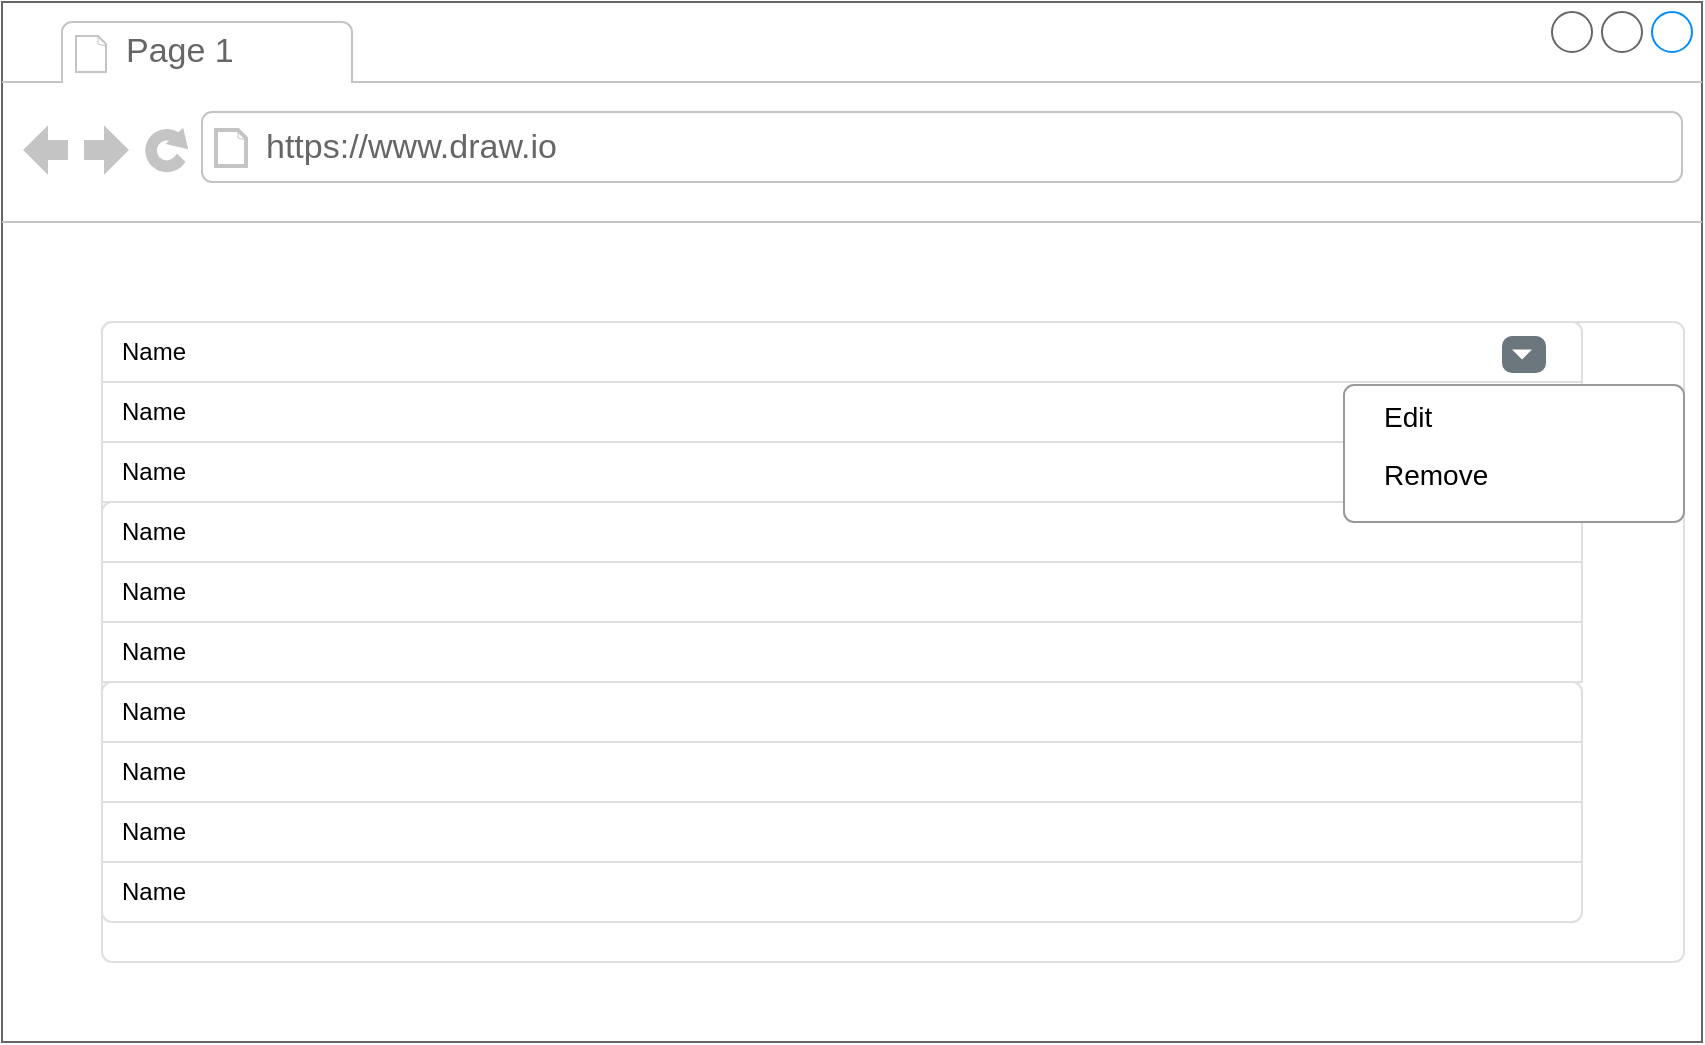 <mxfile version="14.6.13" type="device" pages="3"><diagram id="ucwLVBjwI5p6Hh2xBgc1" name="Emplyees"><mxGraphModel dx="1024" dy="592" grid="1" gridSize="10" guides="1" tooltips="1" connect="1" arrows="1" fold="1" page="1" pageScale="1" pageWidth="850" pageHeight="1100" math="0" shadow="0"><root><mxCell id="0"/><mxCell id="1" parent="0"/><mxCell id="GjhhQb8W9hHF-c7f4gTq-1" value="" style="strokeWidth=1;shadow=0;dashed=0;align=center;html=1;shape=mxgraph.mockup.containers.browserWindow;rSize=0;strokeColor=#666666;strokeColor2=#008cff;strokeColor3=#c4c4c4;mainText=,;recursiveResize=0;" vertex="1" parent="1"><mxGeometry width="850" height="520" as="geometry"/></mxCell><mxCell id="GjhhQb8W9hHF-c7f4gTq-2" value="Page 1" style="strokeWidth=1;shadow=0;dashed=0;align=center;html=1;shape=mxgraph.mockup.containers.anchor;fontSize=17;fontColor=#666666;align=left;" vertex="1" parent="GjhhQb8W9hHF-c7f4gTq-1"><mxGeometry x="60" y="12" width="110" height="26" as="geometry"/></mxCell><mxCell id="GjhhQb8W9hHF-c7f4gTq-3" value="https://www.draw.io" style="strokeWidth=1;shadow=0;dashed=0;align=center;html=1;shape=mxgraph.mockup.containers.anchor;rSize=0;fontSize=17;fontColor=#666666;align=left;" vertex="1" parent="GjhhQb8W9hHF-c7f4gTq-1"><mxGeometry x="130" y="60" width="250" height="26" as="geometry"/></mxCell><mxCell id="GjhhQb8W9hHF-c7f4gTq-4" value="" style="html=1;shadow=0;dashed=0;shape=mxgraph.bootstrap.rrect;rSize=5;strokeColor=#DFDFDF;html=1;whiteSpace=wrap;fillColor=#FFFFFF;fontColor=#000000;" vertex="1" parent="GjhhQb8W9hHF-c7f4gTq-1"><mxGeometry x="50" y="160" width="791" height="320" as="geometry"/></mxCell><mxCell id="GjhhQb8W9hHF-c7f4gTq-5" value="Name" style="strokeColor=inherit;fillColor=inherit;gradientColor=inherit;fontColor=inherit;html=1;shadow=0;dashed=0;shape=mxgraph.bootstrap.topButton;rSize=5;perimeter=none;whiteSpace=wrap;resizeWidth=1;align=left;spacing=10;" vertex="1" parent="GjhhQb8W9hHF-c7f4gTq-4"><mxGeometry width="740" height="30" relative="1" as="geometry"/></mxCell><mxCell id="GjhhQb8W9hHF-c7f4gTq-6" value="Name" style="strokeColor=inherit;fillColor=inherit;gradientColor=inherit;fontColor=inherit;html=1;shadow=0;dashed=0;perimeter=none;whiteSpace=wrap;resizeWidth=1;align=left;spacing=10;" vertex="1" parent="GjhhQb8W9hHF-c7f4gTq-4"><mxGeometry width="740" height="30" relative="1" as="geometry"><mxPoint y="30" as="offset"/></mxGeometry></mxCell><mxCell id="GjhhQb8W9hHF-c7f4gTq-7" value="Name" style="strokeColor=inherit;fillColor=inherit;gradientColor=inherit;fontColor=inherit;html=1;shadow=0;dashed=0;shape=mxgraph.bootstrap.bottomButton;rSize=5;perimeter=none;whiteSpace=wrap;resizeWidth=1;resizeHeight=0;align=left;spacing=10;" vertex="1" parent="GjhhQb8W9hHF-c7f4gTq-4"><mxGeometry y="1" width="740" height="30" relative="1" as="geometry"><mxPoint y="-50" as="offset"/></mxGeometry></mxCell><mxCell id="GjhhQb8W9hHF-c7f4gTq-8" value="Name" style="strokeColor=inherit;fillColor=inherit;gradientColor=inherit;fontColor=inherit;html=1;shadow=0;dashed=0;perimeter=none;whiteSpace=wrap;resizeWidth=1;align=left;spacing=10;" vertex="1" parent="GjhhQb8W9hHF-c7f4gTq-4"><mxGeometry y="60" width="740" height="30" as="geometry"/></mxCell><mxCell id="GjhhQb8W9hHF-c7f4gTq-9" value="Name" style="strokeColor=inherit;fillColor=inherit;gradientColor=inherit;fontColor=inherit;html=1;shadow=0;dashed=0;shape=mxgraph.bootstrap.topButton;rSize=5;perimeter=none;whiteSpace=wrap;resizeWidth=1;align=left;spacing=10;" vertex="1" parent="GjhhQb8W9hHF-c7f4gTq-4"><mxGeometry y="90" width="740" height="30" as="geometry"/></mxCell><mxCell id="GjhhQb8W9hHF-c7f4gTq-10" value="Name" style="strokeColor=inherit;fillColor=inherit;gradientColor=inherit;fontColor=inherit;html=1;shadow=0;dashed=0;perimeter=none;whiteSpace=wrap;resizeWidth=1;align=left;spacing=10;" vertex="1" parent="GjhhQb8W9hHF-c7f4gTq-4"><mxGeometry y="120" width="740" height="30" as="geometry"/></mxCell><mxCell id="GjhhQb8W9hHF-c7f4gTq-11" value="Name" style="strokeColor=inherit;fillColor=inherit;gradientColor=inherit;fontColor=inherit;html=1;shadow=0;dashed=0;perimeter=none;whiteSpace=wrap;resizeWidth=1;align=left;spacing=10;" vertex="1" parent="GjhhQb8W9hHF-c7f4gTq-4"><mxGeometry y="150" width="740" height="30" as="geometry"/></mxCell><mxCell id="GjhhQb8W9hHF-c7f4gTq-12" value="Name" style="strokeColor=inherit;fillColor=inherit;gradientColor=inherit;fontColor=inherit;html=1;shadow=0;dashed=0;shape=mxgraph.bootstrap.topButton;rSize=5;perimeter=none;whiteSpace=wrap;resizeWidth=1;align=left;spacing=10;" vertex="1" parent="GjhhQb8W9hHF-c7f4gTq-4"><mxGeometry y="180" width="740" height="30" as="geometry"/></mxCell><mxCell id="GjhhQb8W9hHF-c7f4gTq-13" value="Name" style="strokeColor=inherit;fillColor=inherit;gradientColor=inherit;fontColor=inherit;html=1;shadow=0;dashed=0;perimeter=none;whiteSpace=wrap;resizeWidth=1;align=left;spacing=10;" vertex="1" parent="GjhhQb8W9hHF-c7f4gTq-4"><mxGeometry y="210" width="740" height="30" as="geometry"/></mxCell><mxCell id="GjhhQb8W9hHF-c7f4gTq-14" value="Name" style="strokeColor=inherit;fillColor=inherit;gradientColor=inherit;fontColor=inherit;html=1;shadow=0;dashed=0;perimeter=none;whiteSpace=wrap;resizeWidth=1;align=left;spacing=10;" vertex="1" parent="GjhhQb8W9hHF-c7f4gTq-4"><mxGeometry y="240" width="740" height="30" as="geometry"/></mxCell><mxCell id="GjhhQb8W9hHF-c7f4gTq-19" value="" style="html=1;shadow=0;dashed=0;shape=mxgraph.bootstrap.rrect;rSize=5;strokeColor=none;strokeWidth=1;fillColor=#6C767D;fontColor=#ffffff;whiteSpace=wrap;align=left;verticalAlign=middle;fontStyle=0;fontSize=14;spacingLeft=10;" vertex="1" parent="GjhhQb8W9hHF-c7f4gTq-4"><mxGeometry x="700" y="7" width="22" height="18.5" as="geometry"/></mxCell><mxCell id="GjhhQb8W9hHF-c7f4gTq-20" value="" style="shape=triangle;direction=south;fillColor=#ffffff;strokeColor=none;perimeter=none;" vertex="1" parent="GjhhQb8W9hHF-c7f4gTq-19"><mxGeometry x="1" y="0.5" width="10" height="5" relative="1" as="geometry"><mxPoint x="-17" y="-2.5" as="offset"/></mxGeometry></mxCell><mxCell id="GjhhQb8W9hHF-c7f4gTq-21" value="" style="html=1;shadow=0;dashed=0;shape=mxgraph.bootstrap.rrect;rSize=5;fillColor=#ffffff;strokeColor=#999999;" vertex="1" parent="GjhhQb8W9hHF-c7f4gTq-4"><mxGeometry x="621" y="31.5" width="170" height="68.5" as="geometry"/></mxCell><mxCell id="GjhhQb8W9hHF-c7f4gTq-23" value="Remove" style="fillColor=none;strokeColor=none;align=left;spacing=20;fontSize=14;" vertex="1" parent="GjhhQb8W9hHF-c7f4gTq-21"><mxGeometry width="170" height="30" relative="1" as="geometry"><mxPoint y="29" as="offset"/></mxGeometry></mxCell><mxCell id="GjhhQb8W9hHF-c7f4gTq-24" value="Edit" style="fillColor=none;strokeColor=none;align=left;spacing=20;fontSize=14;" vertex="1" parent="GjhhQb8W9hHF-c7f4gTq-21"><mxGeometry width="170" height="30" relative="1" as="geometry"><mxPoint as="offset"/></mxGeometry></mxCell></root></mxGraphModel></diagram><diagram id="p2L__e-hPvM8R1VE-UfO" name="Sections"><mxGraphModel dx="1024" dy="592" grid="1" gridSize="10" guides="1" tooltips="1" connect="1" arrows="1" fold="1" page="1" pageScale="1" pageWidth="850" pageHeight="1100" math="0" shadow="0"><root><mxCell id="lzpNM0JbAvBr32DHl59l-0"/><mxCell id="lzpNM0JbAvBr32DHl59l-1" parent="lzpNM0JbAvBr32DHl59l-0"/><mxCell id="lzpNM0JbAvBr32DHl59l-2" value="" style="strokeWidth=1;shadow=0;dashed=0;align=center;html=1;shape=mxgraph.mockup.containers.browserWindow;rSize=0;strokeColor=#666666;strokeColor2=#008cff;strokeColor3=#c4c4c4;mainText=,;recursiveResize=0;" vertex="1" parent="lzpNM0JbAvBr32DHl59l-1"><mxGeometry width="850" height="520" as="geometry"/></mxCell><mxCell id="lzpNM0JbAvBr32DHl59l-3" value="Page 1" style="strokeWidth=1;shadow=0;dashed=0;align=center;html=1;shape=mxgraph.mockup.containers.anchor;fontSize=17;fontColor=#666666;align=left;" vertex="1" parent="lzpNM0JbAvBr32DHl59l-2"><mxGeometry x="60" y="12" width="110" height="26" as="geometry"/></mxCell><mxCell id="lzpNM0JbAvBr32DHl59l-4" value="https://www.draw.io" style="strokeWidth=1;shadow=0;dashed=0;align=center;html=1;shape=mxgraph.mockup.containers.anchor;rSize=0;fontSize=17;fontColor=#666666;align=left;" vertex="1" parent="lzpNM0JbAvBr32DHl59l-2"><mxGeometry x="130" y="60" width="250" height="26" as="geometry"/></mxCell><mxCell id="lzpNM0JbAvBr32DHl59l-5" value="" style="html=1;shadow=0;dashed=0;shape=mxgraph.bootstrap.rrect;rSize=5;strokeColor=#DFDFDF;html=1;whiteSpace=wrap;fillColor=#FFFFFF;fontColor=#000000;" vertex="1" parent="lzpNM0JbAvBr32DHl59l-2"><mxGeometry x="50" y="160" width="790" height="320" as="geometry"/></mxCell><mxCell id="lzpNM0JbAvBr32DHl59l-6" value="Name" style="strokeColor=inherit;fillColor=inherit;gradientColor=inherit;fontColor=inherit;html=1;shadow=0;dashed=0;shape=mxgraph.bootstrap.topButton;rSize=5;perimeter=none;whiteSpace=wrap;resizeWidth=1;align=left;spacing=10;" vertex="1" parent="lzpNM0JbAvBr32DHl59l-5"><mxGeometry width="739.064" height="30" relative="1" as="geometry"/></mxCell><mxCell id="lzpNM0JbAvBr32DHl59l-7" value="Name" style="strokeColor=inherit;fillColor=inherit;gradientColor=inherit;fontColor=inherit;html=1;shadow=0;dashed=0;perimeter=none;whiteSpace=wrap;resizeWidth=1;align=left;spacing=10;" vertex="1" parent="lzpNM0JbAvBr32DHl59l-5"><mxGeometry width="739.064" height="30" relative="1" as="geometry"><mxPoint y="30" as="offset"/></mxGeometry></mxCell><mxCell id="lzpNM0JbAvBr32DHl59l-8" value="Name" style="strokeColor=inherit;fillColor=inherit;gradientColor=inherit;fontColor=inherit;html=1;shadow=0;dashed=0;shape=mxgraph.bootstrap.bottomButton;rSize=5;perimeter=none;whiteSpace=wrap;resizeWidth=1;resizeHeight=0;align=left;spacing=10;" vertex="1" parent="lzpNM0JbAvBr32DHl59l-5"><mxGeometry y="1" width="739.064" height="30" relative="1" as="geometry"><mxPoint y="-50" as="offset"/></mxGeometry></mxCell><mxCell id="lzpNM0JbAvBr32DHl59l-9" value="Name" style="strokeColor=inherit;fillColor=inherit;gradientColor=inherit;fontColor=inherit;html=1;shadow=0;dashed=0;perimeter=none;whiteSpace=wrap;resizeWidth=1;align=left;spacing=10;" vertex="1" parent="lzpNM0JbAvBr32DHl59l-5"><mxGeometry y="60" width="739.064" height="30" as="geometry"/></mxCell><mxCell id="lzpNM0JbAvBr32DHl59l-10" value="Name" style="strokeColor=inherit;fillColor=inherit;gradientColor=inherit;fontColor=inherit;html=1;shadow=0;dashed=0;shape=mxgraph.bootstrap.topButton;rSize=5;perimeter=none;whiteSpace=wrap;resizeWidth=1;align=left;spacing=10;" vertex="1" parent="lzpNM0JbAvBr32DHl59l-5"><mxGeometry y="90" width="739.064" height="30" as="geometry"/></mxCell><mxCell id="lzpNM0JbAvBr32DHl59l-11" value="Name" style="strokeColor=inherit;fillColor=inherit;gradientColor=inherit;fontColor=inherit;html=1;shadow=0;dashed=0;perimeter=none;whiteSpace=wrap;resizeWidth=1;align=left;spacing=10;" vertex="1" parent="lzpNM0JbAvBr32DHl59l-5"><mxGeometry y="120" width="739.064" height="30" as="geometry"/></mxCell><mxCell id="lzpNM0JbAvBr32DHl59l-12" value="Name" style="strokeColor=inherit;fillColor=inherit;gradientColor=inherit;fontColor=inherit;html=1;shadow=0;dashed=0;perimeter=none;whiteSpace=wrap;resizeWidth=1;align=left;spacing=10;" vertex="1" parent="lzpNM0JbAvBr32DHl59l-5"><mxGeometry y="150" width="739.064" height="30" as="geometry"/></mxCell><mxCell id="lzpNM0JbAvBr32DHl59l-13" value="Name" style="strokeColor=inherit;fillColor=inherit;gradientColor=inherit;fontColor=inherit;html=1;shadow=0;dashed=0;shape=mxgraph.bootstrap.topButton;rSize=5;perimeter=none;whiteSpace=wrap;resizeWidth=1;align=left;spacing=10;" vertex="1" parent="lzpNM0JbAvBr32DHl59l-5"><mxGeometry y="180" width="739.064" height="30" as="geometry"/></mxCell><mxCell id="lzpNM0JbAvBr32DHl59l-14" value="Name" style="strokeColor=inherit;fillColor=inherit;gradientColor=inherit;fontColor=inherit;html=1;shadow=0;dashed=0;perimeter=none;whiteSpace=wrap;resizeWidth=1;align=left;spacing=10;" vertex="1" parent="lzpNM0JbAvBr32DHl59l-5"><mxGeometry y="210" width="739.064" height="30" as="geometry"/></mxCell><mxCell id="lzpNM0JbAvBr32DHl59l-15" value="Name" style="strokeColor=inherit;fillColor=inherit;gradientColor=inherit;fontColor=inherit;html=1;shadow=0;dashed=0;perimeter=none;whiteSpace=wrap;resizeWidth=1;align=left;spacing=10;" vertex="1" parent="lzpNM0JbAvBr32DHl59l-5"><mxGeometry y="240" width="739.064" height="30" as="geometry"/></mxCell><mxCell id="02_5zo0okMw5BlVBjF2W-0" value="Add" style="rounded=1;fillColor=#0057D8;align=center;strokeColor=none;html=1;fontColor=#ffffff;fontSize=12" vertex="1" parent="lzpNM0JbAvBr32DHl59l-2"><mxGeometry x="730" y="130" width="55" height="23" as="geometry"/></mxCell><mxCell id="02_5zo0okMw5BlVBjF2W-2" value="" style="html=1;verticalLabelPosition=bottom;labelBackgroundColor=#ffffff;verticalAlign=top;shadow=0;dashed=0;strokeWidth=2;shape=mxgraph.ios7.misc.delete;fillColor=#ff0000;strokeColor=#ffffff;" vertex="1" parent="lzpNM0JbAvBr32DHl59l-2"><mxGeometry x="760" y="170" width="12" height="12" as="geometry"/></mxCell><mxCell id="02_5zo0okMw5BlVBjF2W-3" value="" style="html=1;verticalLabelPosition=bottom;labelBackgroundColor=#ffffff;verticalAlign=top;shadow=0;dashed=0;strokeWidth=2;shape=mxgraph.ios7.misc.delete;fillColor=#ff0000;strokeColor=#ffffff;" vertex="1" parent="lzpNM0JbAvBr32DHl59l-1"><mxGeometry x="760" y="200" width="12" height="12" as="geometry"/></mxCell><mxCell id="02_5zo0okMw5BlVBjF2W-4" value="" style="html=1;verticalLabelPosition=bottom;labelBackgroundColor=#ffffff;verticalAlign=top;shadow=0;dashed=0;strokeWidth=2;shape=mxgraph.ios7.misc.delete;fillColor=#ff0000;strokeColor=#ffffff;" vertex="1" parent="lzpNM0JbAvBr32DHl59l-1"><mxGeometry x="760" y="230" width="12" height="12" as="geometry"/></mxCell><mxCell id="02_5zo0okMw5BlVBjF2W-5" value="" style="html=1;verticalLabelPosition=bottom;labelBackgroundColor=#ffffff;verticalAlign=top;shadow=0;dashed=0;strokeWidth=2;shape=mxgraph.ios7.misc.delete;fillColor=#ff0000;strokeColor=#ffffff;" vertex="1" parent="lzpNM0JbAvBr32DHl59l-1"><mxGeometry x="760" y="260" width="12" height="12" as="geometry"/></mxCell><mxCell id="02_5zo0okMw5BlVBjF2W-6" value="" style="html=1;verticalLabelPosition=bottom;labelBackgroundColor=#ffffff;verticalAlign=top;shadow=0;dashed=0;strokeWidth=2;shape=mxgraph.ios7.misc.delete;fillColor=#ff0000;strokeColor=#ffffff;" vertex="1" parent="lzpNM0JbAvBr32DHl59l-1"><mxGeometry x="760" y="290" width="12" height="12" as="geometry"/></mxCell><mxCell id="02_5zo0okMw5BlVBjF2W-7" value="" style="html=1;verticalLabelPosition=bottom;labelBackgroundColor=#ffffff;verticalAlign=top;shadow=0;dashed=0;strokeWidth=2;shape=mxgraph.ios7.misc.delete;fillColor=#ff0000;strokeColor=#ffffff;" vertex="1" parent="lzpNM0JbAvBr32DHl59l-1"><mxGeometry x="760" y="320" width="12" height="12" as="geometry"/></mxCell><mxCell id="02_5zo0okMw5BlVBjF2W-8" value="" style="html=1;verticalLabelPosition=bottom;labelBackgroundColor=#ffffff;verticalAlign=top;shadow=0;dashed=0;strokeWidth=2;shape=mxgraph.ios7.misc.delete;fillColor=#ff0000;strokeColor=#ffffff;" vertex="1" parent="lzpNM0JbAvBr32DHl59l-1"><mxGeometry x="760" y="350" width="12" height="12" as="geometry"/></mxCell><mxCell id="02_5zo0okMw5BlVBjF2W-9" value="" style="html=1;verticalLabelPosition=bottom;labelBackgroundColor=#ffffff;verticalAlign=top;shadow=0;dashed=0;strokeWidth=2;shape=mxgraph.ios7.misc.delete;fillColor=#ff0000;strokeColor=#ffffff;" vertex="1" parent="lzpNM0JbAvBr32DHl59l-1"><mxGeometry x="760" y="380" width="12" height="12" as="geometry"/></mxCell><mxCell id="02_5zo0okMw5BlVBjF2W-10" value="" style="html=1;verticalLabelPosition=bottom;labelBackgroundColor=#ffffff;verticalAlign=top;shadow=0;dashed=0;strokeWidth=2;shape=mxgraph.ios7.misc.delete;fillColor=#ff0000;strokeColor=#ffffff;" vertex="1" parent="lzpNM0JbAvBr32DHl59l-1"><mxGeometry x="760" y="410" width="12" height="12" as="geometry"/></mxCell><mxCell id="02_5zo0okMw5BlVBjF2W-11" value="" style="html=1;verticalLabelPosition=bottom;labelBackgroundColor=#ffffff;verticalAlign=top;shadow=0;dashed=0;strokeWidth=2;shape=mxgraph.ios7.misc.delete;fillColor=#ff0000;strokeColor=#ffffff;" vertex="1" parent="lzpNM0JbAvBr32DHl59l-1"><mxGeometry x="760" y="440" width="12" height="12" as="geometry"/></mxCell></root></mxGraphModel></diagram><diagram name="Section" id="ZZ0Cb9zq-bjAGpeSAUcR"><mxGraphModel dx="1024" dy="592" grid="1" gridSize="10" guides="1" tooltips="1" connect="1" arrows="1" fold="1" page="1" pageScale="1" pageWidth="850" pageHeight="1100" math="0" shadow="0"><root><mxCell id="M-1PASh0fG48eNzyZGWS-0"/><mxCell id="M-1PASh0fG48eNzyZGWS-1" parent="M-1PASh0fG48eNzyZGWS-0"/><mxCell id="M-1PASh0fG48eNzyZGWS-2" value="" style="strokeWidth=1;shadow=0;dashed=0;align=center;html=1;shape=mxgraph.mockup.containers.browserWindow;rSize=0;strokeColor=#666666;strokeColor2=#008cff;strokeColor3=#c4c4c4;mainText=,;recursiveResize=0;" vertex="1" parent="M-1PASh0fG48eNzyZGWS-1"><mxGeometry width="850" height="520" as="geometry"/></mxCell><mxCell id="M-1PASh0fG48eNzyZGWS-3" value="Page 1" style="strokeWidth=1;shadow=0;dashed=0;align=center;html=1;shape=mxgraph.mockup.containers.anchor;fontSize=17;fontColor=#666666;align=left;" vertex="1" parent="M-1PASh0fG48eNzyZGWS-2"><mxGeometry x="60" y="12" width="110" height="26" as="geometry"/></mxCell><mxCell id="M-1PASh0fG48eNzyZGWS-4" value="https://www.draw.io" style="strokeWidth=1;shadow=0;dashed=0;align=center;html=1;shape=mxgraph.mockup.containers.anchor;rSize=0;fontSize=17;fontColor=#666666;align=left;" vertex="1" parent="M-1PASh0fG48eNzyZGWS-2"><mxGeometry x="130" y="60" width="250" height="26" as="geometry"/></mxCell><mxCell id="M-1PASh0fG48eNzyZGWS-5" value="" style="html=1;shadow=0;dashed=0;shape=mxgraph.bootstrap.rrect;rSize=5;strokeColor=#DFDFDF;html=1;whiteSpace=wrap;fillColor=#FFFFFF;fontColor=#000000;" vertex="1" parent="M-1PASh0fG48eNzyZGWS-2"><mxGeometry x="50" y="160" width="790" height="320" as="geometry"/></mxCell><mxCell id="M-1PASh0fG48eNzyZGWS-6" value="Name" style="strokeColor=inherit;fillColor=inherit;gradientColor=inherit;fontColor=inherit;html=1;shadow=0;dashed=0;shape=mxgraph.bootstrap.topButton;rSize=5;perimeter=none;whiteSpace=wrap;resizeWidth=1;align=left;spacing=10;" vertex="1" parent="M-1PASh0fG48eNzyZGWS-5"><mxGeometry width="739.064" height="30" relative="1" as="geometry"/></mxCell><mxCell id="M-1PASh0fG48eNzyZGWS-7" value="Name" style="strokeColor=inherit;fillColor=inherit;gradientColor=inherit;fontColor=inherit;html=1;shadow=0;dashed=0;perimeter=none;whiteSpace=wrap;resizeWidth=1;align=left;spacing=10;" vertex="1" parent="M-1PASh0fG48eNzyZGWS-5"><mxGeometry width="739.064" height="30" relative="1" as="geometry"><mxPoint y="30" as="offset"/></mxGeometry></mxCell><mxCell id="M-1PASh0fG48eNzyZGWS-8" value="Name" style="strokeColor=inherit;fillColor=inherit;gradientColor=inherit;fontColor=inherit;html=1;shadow=0;dashed=0;shape=mxgraph.bootstrap.bottomButton;rSize=5;perimeter=none;whiteSpace=wrap;resizeWidth=1;resizeHeight=0;align=left;spacing=10;" vertex="1" parent="M-1PASh0fG48eNzyZGWS-5"><mxGeometry y="1" width="739.064" height="30" relative="1" as="geometry"><mxPoint y="-50" as="offset"/></mxGeometry></mxCell><mxCell id="M-1PASh0fG48eNzyZGWS-9" value="Name" style="strokeColor=inherit;fillColor=inherit;gradientColor=inherit;fontColor=inherit;html=1;shadow=0;dashed=0;perimeter=none;whiteSpace=wrap;resizeWidth=1;align=left;spacing=10;" vertex="1" parent="M-1PASh0fG48eNzyZGWS-5"><mxGeometry y="60" width="739.064" height="30" as="geometry"/></mxCell><mxCell id="M-1PASh0fG48eNzyZGWS-10" value="Name" style="strokeColor=inherit;fillColor=inherit;gradientColor=inherit;fontColor=inherit;html=1;shadow=0;dashed=0;shape=mxgraph.bootstrap.topButton;rSize=5;perimeter=none;whiteSpace=wrap;resizeWidth=1;align=left;spacing=10;" vertex="1" parent="M-1PASh0fG48eNzyZGWS-5"><mxGeometry y="90" width="739.064" height="30" as="geometry"/></mxCell><mxCell id="M-1PASh0fG48eNzyZGWS-11" value="Name" style="strokeColor=inherit;fillColor=inherit;gradientColor=inherit;fontColor=inherit;html=1;shadow=0;dashed=0;perimeter=none;whiteSpace=wrap;resizeWidth=1;align=left;spacing=10;" vertex="1" parent="M-1PASh0fG48eNzyZGWS-5"><mxGeometry y="120" width="739.064" height="30" as="geometry"/></mxCell><mxCell id="M-1PASh0fG48eNzyZGWS-12" value="Name" style="strokeColor=inherit;fillColor=inherit;gradientColor=inherit;fontColor=inherit;html=1;shadow=0;dashed=0;perimeter=none;whiteSpace=wrap;resizeWidth=1;align=left;spacing=10;" vertex="1" parent="M-1PASh0fG48eNzyZGWS-5"><mxGeometry y="150" width="739.064" height="30" as="geometry"/></mxCell><mxCell id="M-1PASh0fG48eNzyZGWS-13" value="Name" style="strokeColor=inherit;fillColor=inherit;gradientColor=inherit;fontColor=inherit;html=1;shadow=0;dashed=0;shape=mxgraph.bootstrap.topButton;rSize=5;perimeter=none;whiteSpace=wrap;resizeWidth=1;align=left;spacing=10;" vertex="1" parent="M-1PASh0fG48eNzyZGWS-5"><mxGeometry y="180" width="739.064" height="30" as="geometry"/></mxCell><mxCell id="M-1PASh0fG48eNzyZGWS-14" value="Name" style="strokeColor=inherit;fillColor=inherit;gradientColor=inherit;fontColor=inherit;html=1;shadow=0;dashed=0;perimeter=none;whiteSpace=wrap;resizeWidth=1;align=left;spacing=10;" vertex="1" parent="M-1PASh0fG48eNzyZGWS-5"><mxGeometry y="210" width="739.064" height="30" as="geometry"/></mxCell><mxCell id="M-1PASh0fG48eNzyZGWS-15" value="Name" style="strokeColor=inherit;fillColor=inherit;gradientColor=inherit;fontColor=inherit;html=1;shadow=0;dashed=0;perimeter=none;whiteSpace=wrap;resizeWidth=1;align=left;spacing=10;" vertex="1" parent="M-1PASh0fG48eNzyZGWS-5"><mxGeometry y="240" width="739.064" height="30" as="geometry"/></mxCell><mxCell id="M-1PASh0fG48eNzyZGWS-16" value="Add" style="rounded=1;fillColor=#0057D8;align=center;strokeColor=none;html=1;fontColor=#ffffff;fontSize=12" vertex="1" parent="M-1PASh0fG48eNzyZGWS-2"><mxGeometry x="730" y="130" width="55" height="23" as="geometry"/></mxCell><mxCell id="M-1PASh0fG48eNzyZGWS-17" value="" style="html=1;verticalLabelPosition=bottom;labelBackgroundColor=#ffffff;verticalAlign=top;shadow=0;dashed=0;strokeWidth=2;shape=mxgraph.ios7.misc.delete;fillColor=#ff0000;strokeColor=#ffffff;" vertex="1" parent="M-1PASh0fG48eNzyZGWS-2"><mxGeometry x="760" y="170" width="12" height="12" as="geometry"/></mxCell><mxCell id="M-1PASh0fG48eNzyZGWS-27" value="&lt;font style=&quot;font-size: 18px&quot;&gt;Section Name&lt;/font&gt;" style="text;html=1;strokeColor=none;fillColor=none;align=left;verticalAlign=middle;whiteSpace=wrap;rounded=0;" vertex="1" parent="M-1PASh0fG48eNzyZGWS-2"><mxGeometry x="50" y="120" width="170" height="40" as="geometry"/></mxCell><mxCell id="M-1PASh0fG48eNzyZGWS-18" value="" style="html=1;verticalLabelPosition=bottom;labelBackgroundColor=#ffffff;verticalAlign=top;shadow=0;dashed=0;strokeWidth=2;shape=mxgraph.ios7.misc.delete;fillColor=#ff0000;strokeColor=#ffffff;" vertex="1" parent="M-1PASh0fG48eNzyZGWS-1"><mxGeometry x="760" y="200" width="12" height="12" as="geometry"/></mxCell><mxCell id="M-1PASh0fG48eNzyZGWS-19" value="" style="html=1;verticalLabelPosition=bottom;labelBackgroundColor=#ffffff;verticalAlign=top;shadow=0;dashed=0;strokeWidth=2;shape=mxgraph.ios7.misc.delete;fillColor=#ff0000;strokeColor=#ffffff;" vertex="1" parent="M-1PASh0fG48eNzyZGWS-1"><mxGeometry x="760" y="230" width="12" height="12" as="geometry"/></mxCell><mxCell id="M-1PASh0fG48eNzyZGWS-20" value="" style="html=1;verticalLabelPosition=bottom;labelBackgroundColor=#ffffff;verticalAlign=top;shadow=0;dashed=0;strokeWidth=2;shape=mxgraph.ios7.misc.delete;fillColor=#ff0000;strokeColor=#ffffff;" vertex="1" parent="M-1PASh0fG48eNzyZGWS-1"><mxGeometry x="760" y="260" width="12" height="12" as="geometry"/></mxCell><mxCell id="M-1PASh0fG48eNzyZGWS-21" value="" style="html=1;verticalLabelPosition=bottom;labelBackgroundColor=#ffffff;verticalAlign=top;shadow=0;dashed=0;strokeWidth=2;shape=mxgraph.ios7.misc.delete;fillColor=#ff0000;strokeColor=#ffffff;" vertex="1" parent="M-1PASh0fG48eNzyZGWS-1"><mxGeometry x="760" y="290" width="12" height="12" as="geometry"/></mxCell><mxCell id="M-1PASh0fG48eNzyZGWS-22" value="" style="html=1;verticalLabelPosition=bottom;labelBackgroundColor=#ffffff;verticalAlign=top;shadow=0;dashed=0;strokeWidth=2;shape=mxgraph.ios7.misc.delete;fillColor=#ff0000;strokeColor=#ffffff;" vertex="1" parent="M-1PASh0fG48eNzyZGWS-1"><mxGeometry x="760" y="320" width="12" height="12" as="geometry"/></mxCell><mxCell id="M-1PASh0fG48eNzyZGWS-23" value="" style="html=1;verticalLabelPosition=bottom;labelBackgroundColor=#ffffff;verticalAlign=top;shadow=0;dashed=0;strokeWidth=2;shape=mxgraph.ios7.misc.delete;fillColor=#ff0000;strokeColor=#ffffff;" vertex="1" parent="M-1PASh0fG48eNzyZGWS-1"><mxGeometry x="760" y="350" width="12" height="12" as="geometry"/></mxCell><mxCell id="M-1PASh0fG48eNzyZGWS-24" value="" style="html=1;verticalLabelPosition=bottom;labelBackgroundColor=#ffffff;verticalAlign=top;shadow=0;dashed=0;strokeWidth=2;shape=mxgraph.ios7.misc.delete;fillColor=#ff0000;strokeColor=#ffffff;" vertex="1" parent="M-1PASh0fG48eNzyZGWS-1"><mxGeometry x="760" y="380" width="12" height="12" as="geometry"/></mxCell><mxCell id="M-1PASh0fG48eNzyZGWS-25" value="" style="html=1;verticalLabelPosition=bottom;labelBackgroundColor=#ffffff;verticalAlign=top;shadow=0;dashed=0;strokeWidth=2;shape=mxgraph.ios7.misc.delete;fillColor=#ff0000;strokeColor=#ffffff;" vertex="1" parent="M-1PASh0fG48eNzyZGWS-1"><mxGeometry x="760" y="410" width="12" height="12" as="geometry"/></mxCell><mxCell id="M-1PASh0fG48eNzyZGWS-26" value="" style="html=1;verticalLabelPosition=bottom;labelBackgroundColor=#ffffff;verticalAlign=top;shadow=0;dashed=0;strokeWidth=2;shape=mxgraph.ios7.misc.delete;fillColor=#ff0000;strokeColor=#ffffff;" vertex="1" parent="M-1PASh0fG48eNzyZGWS-1"><mxGeometry x="760" y="440" width="12" height="12" as="geometry"/></mxCell></root></mxGraphModel></diagram></mxfile>